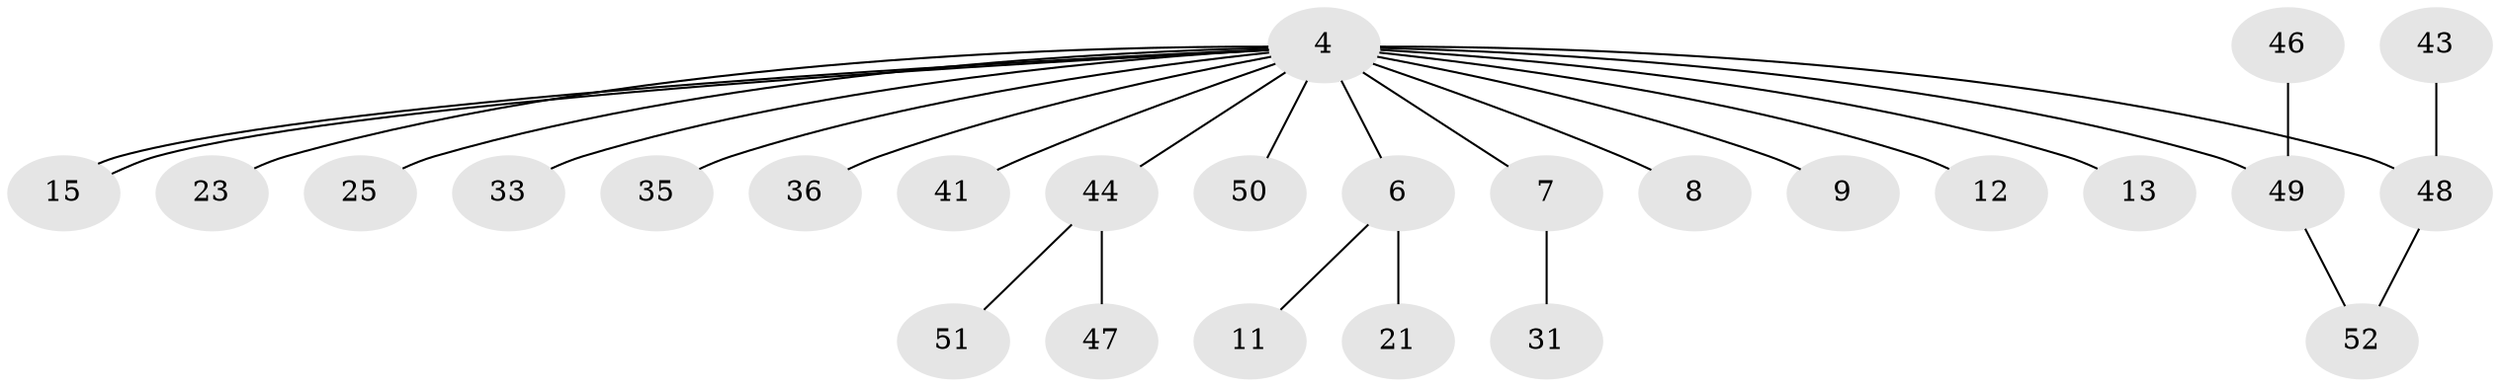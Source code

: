 // original degree distribution, {3: 0.11538461538461539, 2: 0.17307692307692307, 12: 0.019230769230769232, 14: 0.019230769230769232, 4: 0.038461538461538464, 1: 0.5769230769230769, 5: 0.038461538461538464, 8: 0.019230769230769232}
// Generated by graph-tools (version 1.1) at 2025/48/03/09/25 04:48:38]
// undirected, 26 vertices, 27 edges
graph export_dot {
graph [start="1"]
  node [color=gray90,style=filled];
  4 [super="+3"];
  6;
  7;
  8;
  9;
  11;
  12;
  13;
  15;
  21;
  23;
  25;
  31;
  33 [super="+16"];
  35 [super="+34"];
  36;
  41;
  43;
  44 [super="+26+39+22"];
  46 [super="+45"];
  47;
  48 [super="+1+2+17"];
  49 [super="+32+38+40+42"];
  50;
  51;
  52;
  4 -- 6 [weight=2];
  4 -- 7 [weight=2];
  4 -- 9;
  4 -- 12;
  4 -- 15;
  4 -- 15;
  4 -- 25;
  4 -- 41;
  4 -- 33 [weight=2];
  4 -- 36;
  4 -- 8;
  4 -- 13;
  4 -- 50;
  4 -- 23;
  4 -- 48 [weight=2];
  4 -- 44 [weight=2];
  4 -- 35;
  4 -- 49 [weight=2];
  6 -- 11;
  6 -- 21;
  7 -- 31;
  43 -- 48;
  44 -- 51;
  44 -- 47;
  46 -- 49;
  48 -- 52;
  49 -- 52;
}
